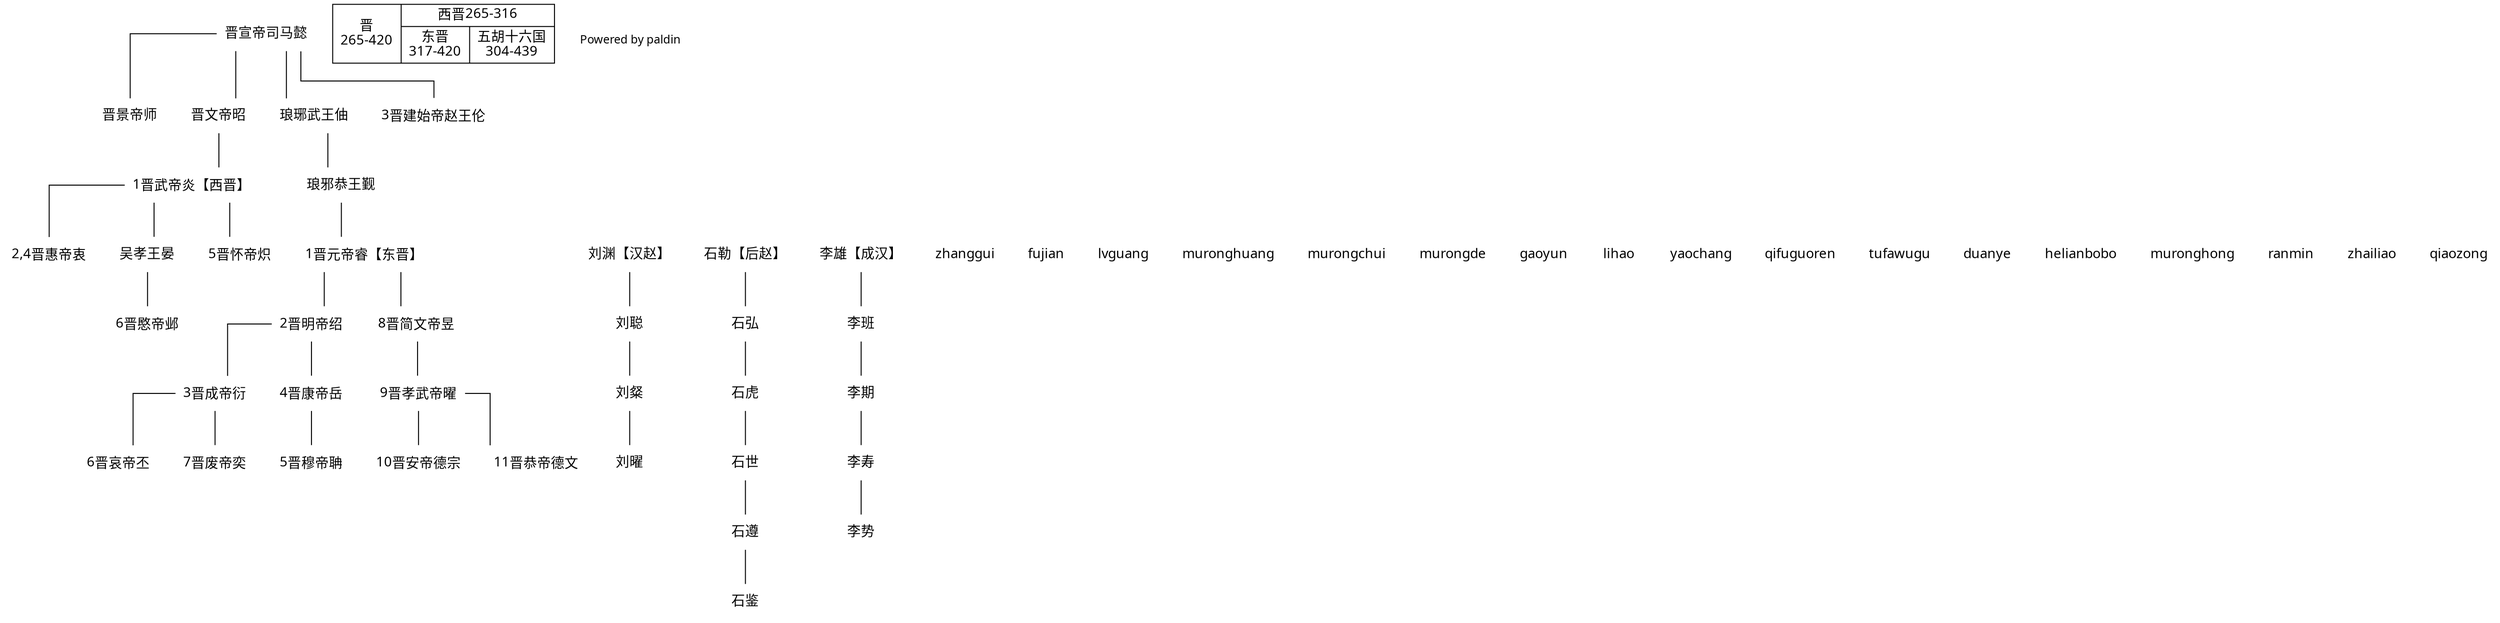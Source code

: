 digraph g {
	edge [dir=none];
	node [shape=rect];
	graph [ splines="ortho"; dpi = 800 ];
	graph [fontname="SimHei"];
	node [shape=plaintext, fontname="SimHei"];
	rankdir="TB";
    {rank=same; yuandi; liuyuan; shile; lixiong; zhanggui; fujian; lvguang;muronghuang;murongchui;murongde;gaoyun;lihao;yaochang;qifuguoren;tufawugu;duanye;helianbobo;muronghong;ranmin;zhailiao;qiaozong;};
	
	 
	xd->jd;
	xd->wd;
	xd->lyww;
	xd->zw;
	wd->wudi;
	lyww->lygw;
    wudi->huidi;
    wudi->wuxiaowang;
    wudi->huaidi;
    lygw->yuandi;
    wuxiaowang->jinmindi;
    yuandi->jinmingdi;
    yuandi->jinjianwendi;
    jinmingdi->jinchengdi;
    jinmingdi->jinkangdi;
    jinjianwendi->jinxiaowudi;
    jinchengdi->jinaidi;
    jinchengdi->jinfeidi;
    jinkangdi->jinmudi;
    jinxiaowudi->jinandi;
    jinxiaowudi->jingongdi;
	
	xd[label="晋宣帝司马懿"];
	jd[label="晋景帝师"];
	wd[label="晋文帝昭"];
	lyww[label="琅琊武王伷"];
	zw[label="3晋建始帝赵王伦"];
	wudi[label="1晋武帝炎【西晋】"];
	lygw[label="琅邪恭王觐"];
	huidi[label="2,4晋惠帝衷"];
	wuxiaowang[label="吴孝王晏"];
	huaidi[label="5晋怀帝炽"];
	yuandi[label="1晋元帝睿【东晋】"];
	jinmindi[label="6晋愍帝邺"];
	jinmingdi[label="2晋明帝绍"];
	jinjianwendi[label="8晋简文帝昱"];
	jinchengdi[label="3晋成帝衍"];
	jinkangdi[label="4晋康帝岳"];
	jinxiaowudi[label="9晋孝武帝曜"];
	jinaidi[label="6晋哀帝丕"];
	jinfeidi[label="7晋废帝奕"];
	jinmudi[label="5晋穆帝聃"];
	jinandi[label="10晋安帝德宗"];
	jingongdi[label="11晋恭帝德文"];

    liuyuan->liucong;
    liucong->liucan;
    liucan->liuyao;
    liuyuan[label="刘渊【汉赵】"];
    liucong[label="刘聪"];
    liucan[label="刘粲"];
    liuyao[label="刘曜"];
    
    shile->shihong;
    shihong->shihu;
    shihu->shishi;
    shishi->shizun;
    shizun->shijian;
    shile[label="石勒【后赵】"];
    shihong[label="石弘"];
    shihu[label="石虎"];
    shishi[label="石世"];
    shizun[label="石遵"];
    shijian[label="石鉴"];
    
    lixiong->liban;
    liban->liqi;
    liqi->lishou;
    lishou->lishi;
    lixiong[label="李雄【成汉】"];
    liban[label="李班"];
    liqi[label="李期"];
    lishou[label="李寿"];
    lishi[label="李势"];
    
    node [shape=record, fontname="SimHei"];
    struct3[label="晋\n265-420|{西晋265-316|{东晋\n317-420|五胡十六国\n304-439}}"];

	node [shape=rect;shape=plaintext];
    copyright[label="\nPowered by paldin";fontsize = 12]
}
